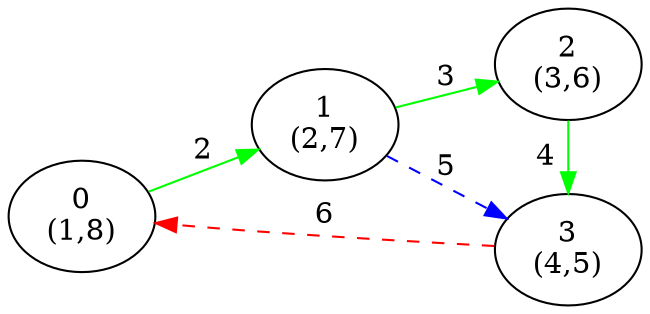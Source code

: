 digraph G {
ranksep = "equally";
rankdir = LR;
{rank = same; "0
(1,8)"; };
{rank = same; "1
(2,7)"; };
{rank = same; "2
(3,6)"; "3
(4,5)"; };
{rank = same; };
"0
(1,8)"->"1
(2,7)"[label="2" color = "green"];
"1
(2,7)"->"2
(3,6)"[label="3" color = "green"];
"1
(2,7)"->"3
(4,5)"[label="5" color = "blue" style = "dashed"];
"2
(3,6)"->"3
(4,5)"[label="4" color = "green"];
"3
(4,5)"->"0
(1,8)"[label="6" color = "red" style = "dashed"];
}
